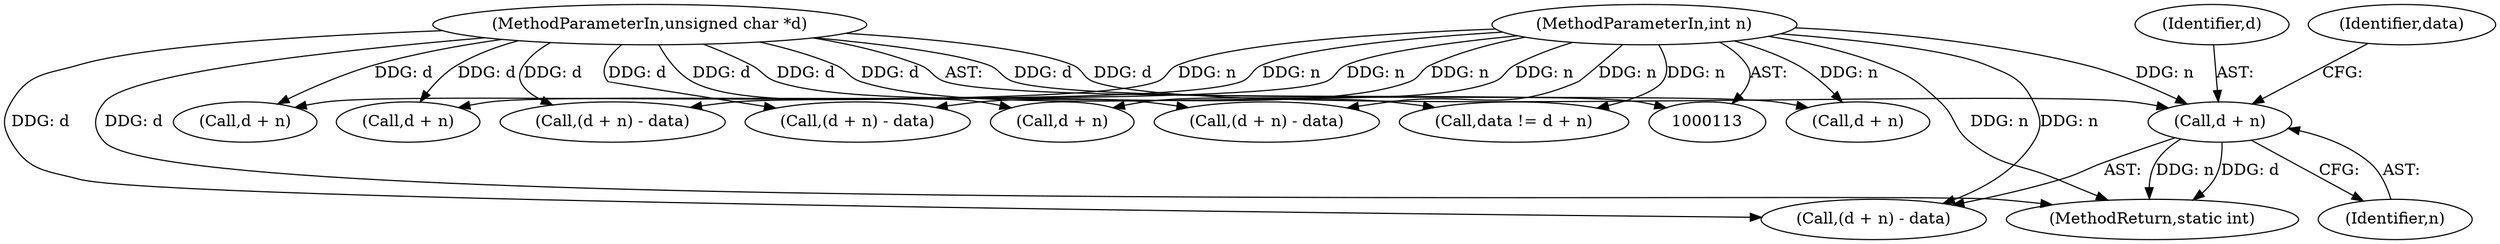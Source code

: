 digraph "0_openssl_a004e72b95835136d3f1ea90517f706c24c03da7_4@pointer" {
"1000191" [label="(Call,d + n)"];
"1000116" [label="(MethodParameterIn,unsigned char *d)"];
"1000117" [label="(MethodParameterIn,int n)"];
"1000190" [label="(Call,(d + n) - data)"];
"1000895" [label="(Call,d + n)"];
"1000192" [label="(Identifier,d)"];
"1000191" [label="(Call,d + n)"];
"1000995" [label="(MethodReturn,static int)"];
"1000178" [label="(Call,(d + n) - data)"];
"1000206" [label="(Call,d + n)"];
"1000194" [label="(Identifier,data)"];
"1000893" [label="(Call,data != d + n)"];
"1000193" [label="(Identifier,n)"];
"1000221" [label="(Call,d + n)"];
"1000205" [label="(Call,(d + n) - data)"];
"1000117" [label="(MethodParameterIn,int n)"];
"1000116" [label="(MethodParameterIn,unsigned char *d)"];
"1000220" [label="(Call,(d + n) - data)"];
"1000179" [label="(Call,d + n)"];
"1000191" -> "1000190"  [label="AST: "];
"1000191" -> "1000193"  [label="CFG: "];
"1000192" -> "1000191"  [label="AST: "];
"1000193" -> "1000191"  [label="AST: "];
"1000194" -> "1000191"  [label="CFG: "];
"1000191" -> "1000995"  [label="DDG: n"];
"1000191" -> "1000995"  [label="DDG: d"];
"1000116" -> "1000191"  [label="DDG: d"];
"1000117" -> "1000191"  [label="DDG: n"];
"1000116" -> "1000113"  [label="AST: "];
"1000116" -> "1000995"  [label="DDG: d"];
"1000116" -> "1000178"  [label="DDG: d"];
"1000116" -> "1000179"  [label="DDG: d"];
"1000116" -> "1000190"  [label="DDG: d"];
"1000116" -> "1000205"  [label="DDG: d"];
"1000116" -> "1000206"  [label="DDG: d"];
"1000116" -> "1000220"  [label="DDG: d"];
"1000116" -> "1000221"  [label="DDG: d"];
"1000116" -> "1000893"  [label="DDG: d"];
"1000116" -> "1000895"  [label="DDG: d"];
"1000117" -> "1000113"  [label="AST: "];
"1000117" -> "1000995"  [label="DDG: n"];
"1000117" -> "1000178"  [label="DDG: n"];
"1000117" -> "1000179"  [label="DDG: n"];
"1000117" -> "1000190"  [label="DDG: n"];
"1000117" -> "1000205"  [label="DDG: n"];
"1000117" -> "1000206"  [label="DDG: n"];
"1000117" -> "1000220"  [label="DDG: n"];
"1000117" -> "1000221"  [label="DDG: n"];
"1000117" -> "1000893"  [label="DDG: n"];
"1000117" -> "1000895"  [label="DDG: n"];
}
